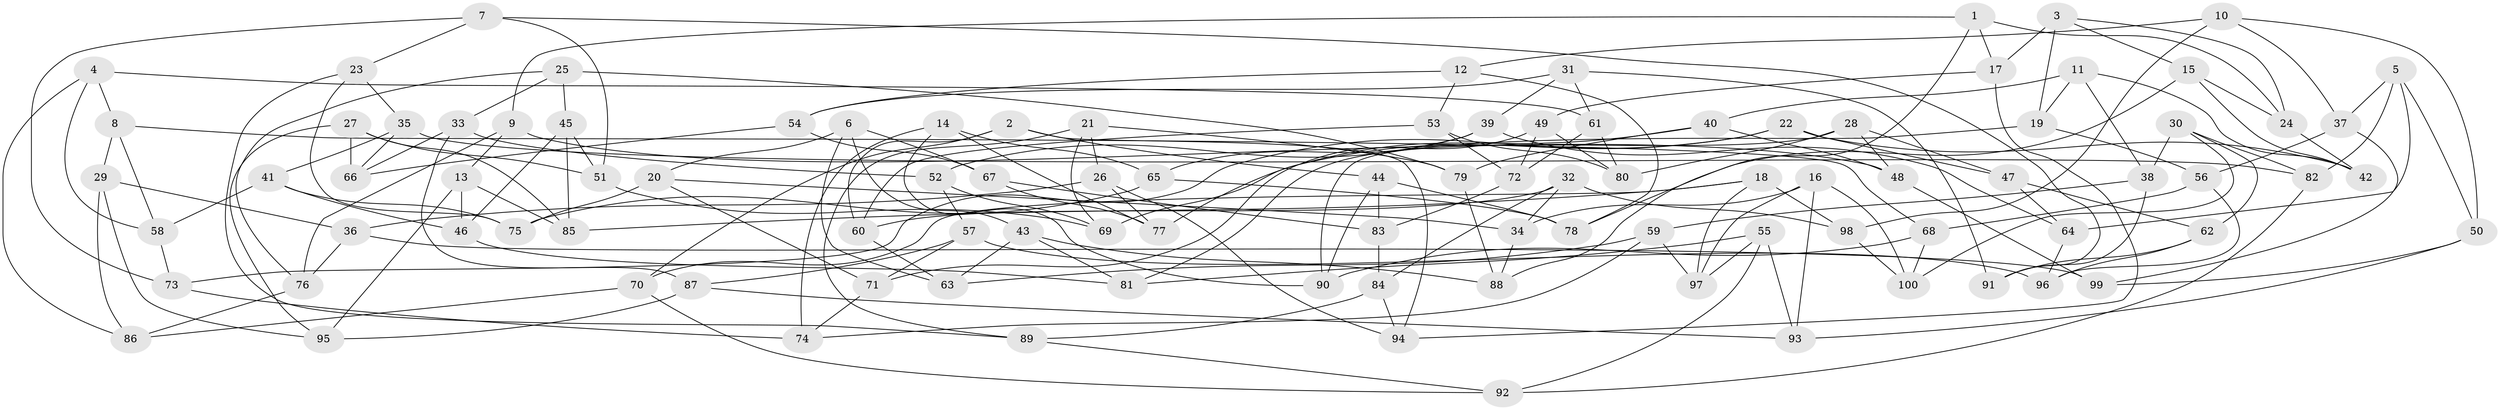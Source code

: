 // coarse degree distribution, {6: 0.5666666666666667, 4: 0.3333333333333333, 5: 0.08333333333333333, 3: 0.016666666666666666}
// Generated by graph-tools (version 1.1) at 2025/42/03/06/25 10:42:21]
// undirected, 100 vertices, 200 edges
graph export_dot {
graph [start="1"]
  node [color=gray90,style=filled];
  1;
  2;
  3;
  4;
  5;
  6;
  7;
  8;
  9;
  10;
  11;
  12;
  13;
  14;
  15;
  16;
  17;
  18;
  19;
  20;
  21;
  22;
  23;
  24;
  25;
  26;
  27;
  28;
  29;
  30;
  31;
  32;
  33;
  34;
  35;
  36;
  37;
  38;
  39;
  40;
  41;
  42;
  43;
  44;
  45;
  46;
  47;
  48;
  49;
  50;
  51;
  52;
  53;
  54;
  55;
  56;
  57;
  58;
  59;
  60;
  61;
  62;
  63;
  64;
  65;
  66;
  67;
  68;
  69;
  70;
  71;
  72;
  73;
  74;
  75;
  76;
  77;
  78;
  79;
  80;
  81;
  82;
  83;
  84;
  85;
  86;
  87;
  88;
  89;
  90;
  91;
  92;
  93;
  94;
  95;
  96;
  97;
  98;
  99;
  100;
  1 -- 88;
  1 -- 17;
  1 -- 24;
  1 -- 9;
  2 -- 44;
  2 -- 60;
  2 -- 70;
  2 -- 94;
  3 -- 15;
  3 -- 19;
  3 -- 24;
  3 -- 17;
  4 -- 58;
  4 -- 86;
  4 -- 8;
  4 -- 61;
  5 -- 64;
  5 -- 37;
  5 -- 50;
  5 -- 82;
  6 -- 20;
  6 -- 67;
  6 -- 43;
  6 -- 63;
  7 -- 23;
  7 -- 91;
  7 -- 73;
  7 -- 51;
  8 -- 58;
  8 -- 68;
  8 -- 29;
  9 -- 76;
  9 -- 13;
  9 -- 48;
  10 -- 37;
  10 -- 12;
  10 -- 98;
  10 -- 50;
  11 -- 40;
  11 -- 19;
  11 -- 38;
  11 -- 42;
  12 -- 78;
  12 -- 54;
  12 -- 53;
  13 -- 46;
  13 -- 95;
  13 -- 85;
  14 -- 74;
  14 -- 77;
  14 -- 65;
  14 -- 90;
  15 -- 78;
  15 -- 24;
  15 -- 42;
  16 -- 97;
  16 -- 93;
  16 -- 100;
  16 -- 34;
  17 -- 94;
  17 -- 49;
  18 -- 85;
  18 -- 70;
  18 -- 97;
  18 -- 98;
  19 -- 56;
  19 -- 90;
  20 -- 75;
  20 -- 34;
  20 -- 71;
  21 -- 69;
  21 -- 79;
  21 -- 26;
  21 -- 89;
  22 -- 73;
  22 -- 42;
  22 -- 47;
  22 -- 69;
  23 -- 75;
  23 -- 89;
  23 -- 35;
  24 -- 42;
  25 -- 76;
  25 -- 45;
  25 -- 33;
  25 -- 79;
  26 -- 77;
  26 -- 36;
  26 -- 94;
  27 -- 95;
  27 -- 66;
  27 -- 85;
  27 -- 51;
  28 -- 48;
  28 -- 80;
  28 -- 81;
  28 -- 47;
  29 -- 86;
  29 -- 36;
  29 -- 95;
  30 -- 62;
  30 -- 82;
  30 -- 100;
  30 -- 38;
  31 -- 61;
  31 -- 54;
  31 -- 91;
  31 -- 39;
  32 -- 98;
  32 -- 60;
  32 -- 84;
  32 -- 34;
  33 -- 52;
  33 -- 87;
  33 -- 66;
  34 -- 88;
  35 -- 82;
  35 -- 41;
  35 -- 66;
  36 -- 99;
  36 -- 76;
  37 -- 99;
  37 -- 56;
  38 -- 59;
  38 -- 91;
  39 -- 52;
  39 -- 64;
  39 -- 65;
  40 -- 48;
  40 -- 79;
  40 -- 77;
  41 -- 75;
  41 -- 46;
  41 -- 58;
  43 -- 63;
  43 -- 81;
  43 -- 88;
  44 -- 90;
  44 -- 83;
  44 -- 78;
  45 -- 85;
  45 -- 46;
  45 -- 51;
  46 -- 81;
  47 -- 62;
  47 -- 64;
  48 -- 99;
  49 -- 80;
  49 -- 71;
  49 -- 72;
  50 -- 99;
  50 -- 93;
  51 -- 69;
  52 -- 57;
  52 -- 69;
  53 -- 72;
  53 -- 80;
  53 -- 60;
  54 -- 66;
  54 -- 67;
  55 -- 93;
  55 -- 81;
  55 -- 97;
  55 -- 92;
  56 -- 96;
  56 -- 68;
  57 -- 96;
  57 -- 87;
  57 -- 71;
  58 -- 73;
  59 -- 97;
  59 -- 63;
  59 -- 74;
  60 -- 63;
  61 -- 80;
  61 -- 72;
  62 -- 91;
  62 -- 96;
  64 -- 96;
  65 -- 78;
  65 -- 75;
  67 -- 83;
  67 -- 77;
  68 -- 90;
  68 -- 100;
  70 -- 92;
  70 -- 86;
  71 -- 74;
  72 -- 83;
  73 -- 74;
  76 -- 86;
  79 -- 88;
  82 -- 92;
  83 -- 84;
  84 -- 89;
  84 -- 94;
  87 -- 93;
  87 -- 95;
  89 -- 92;
  98 -- 100;
}
